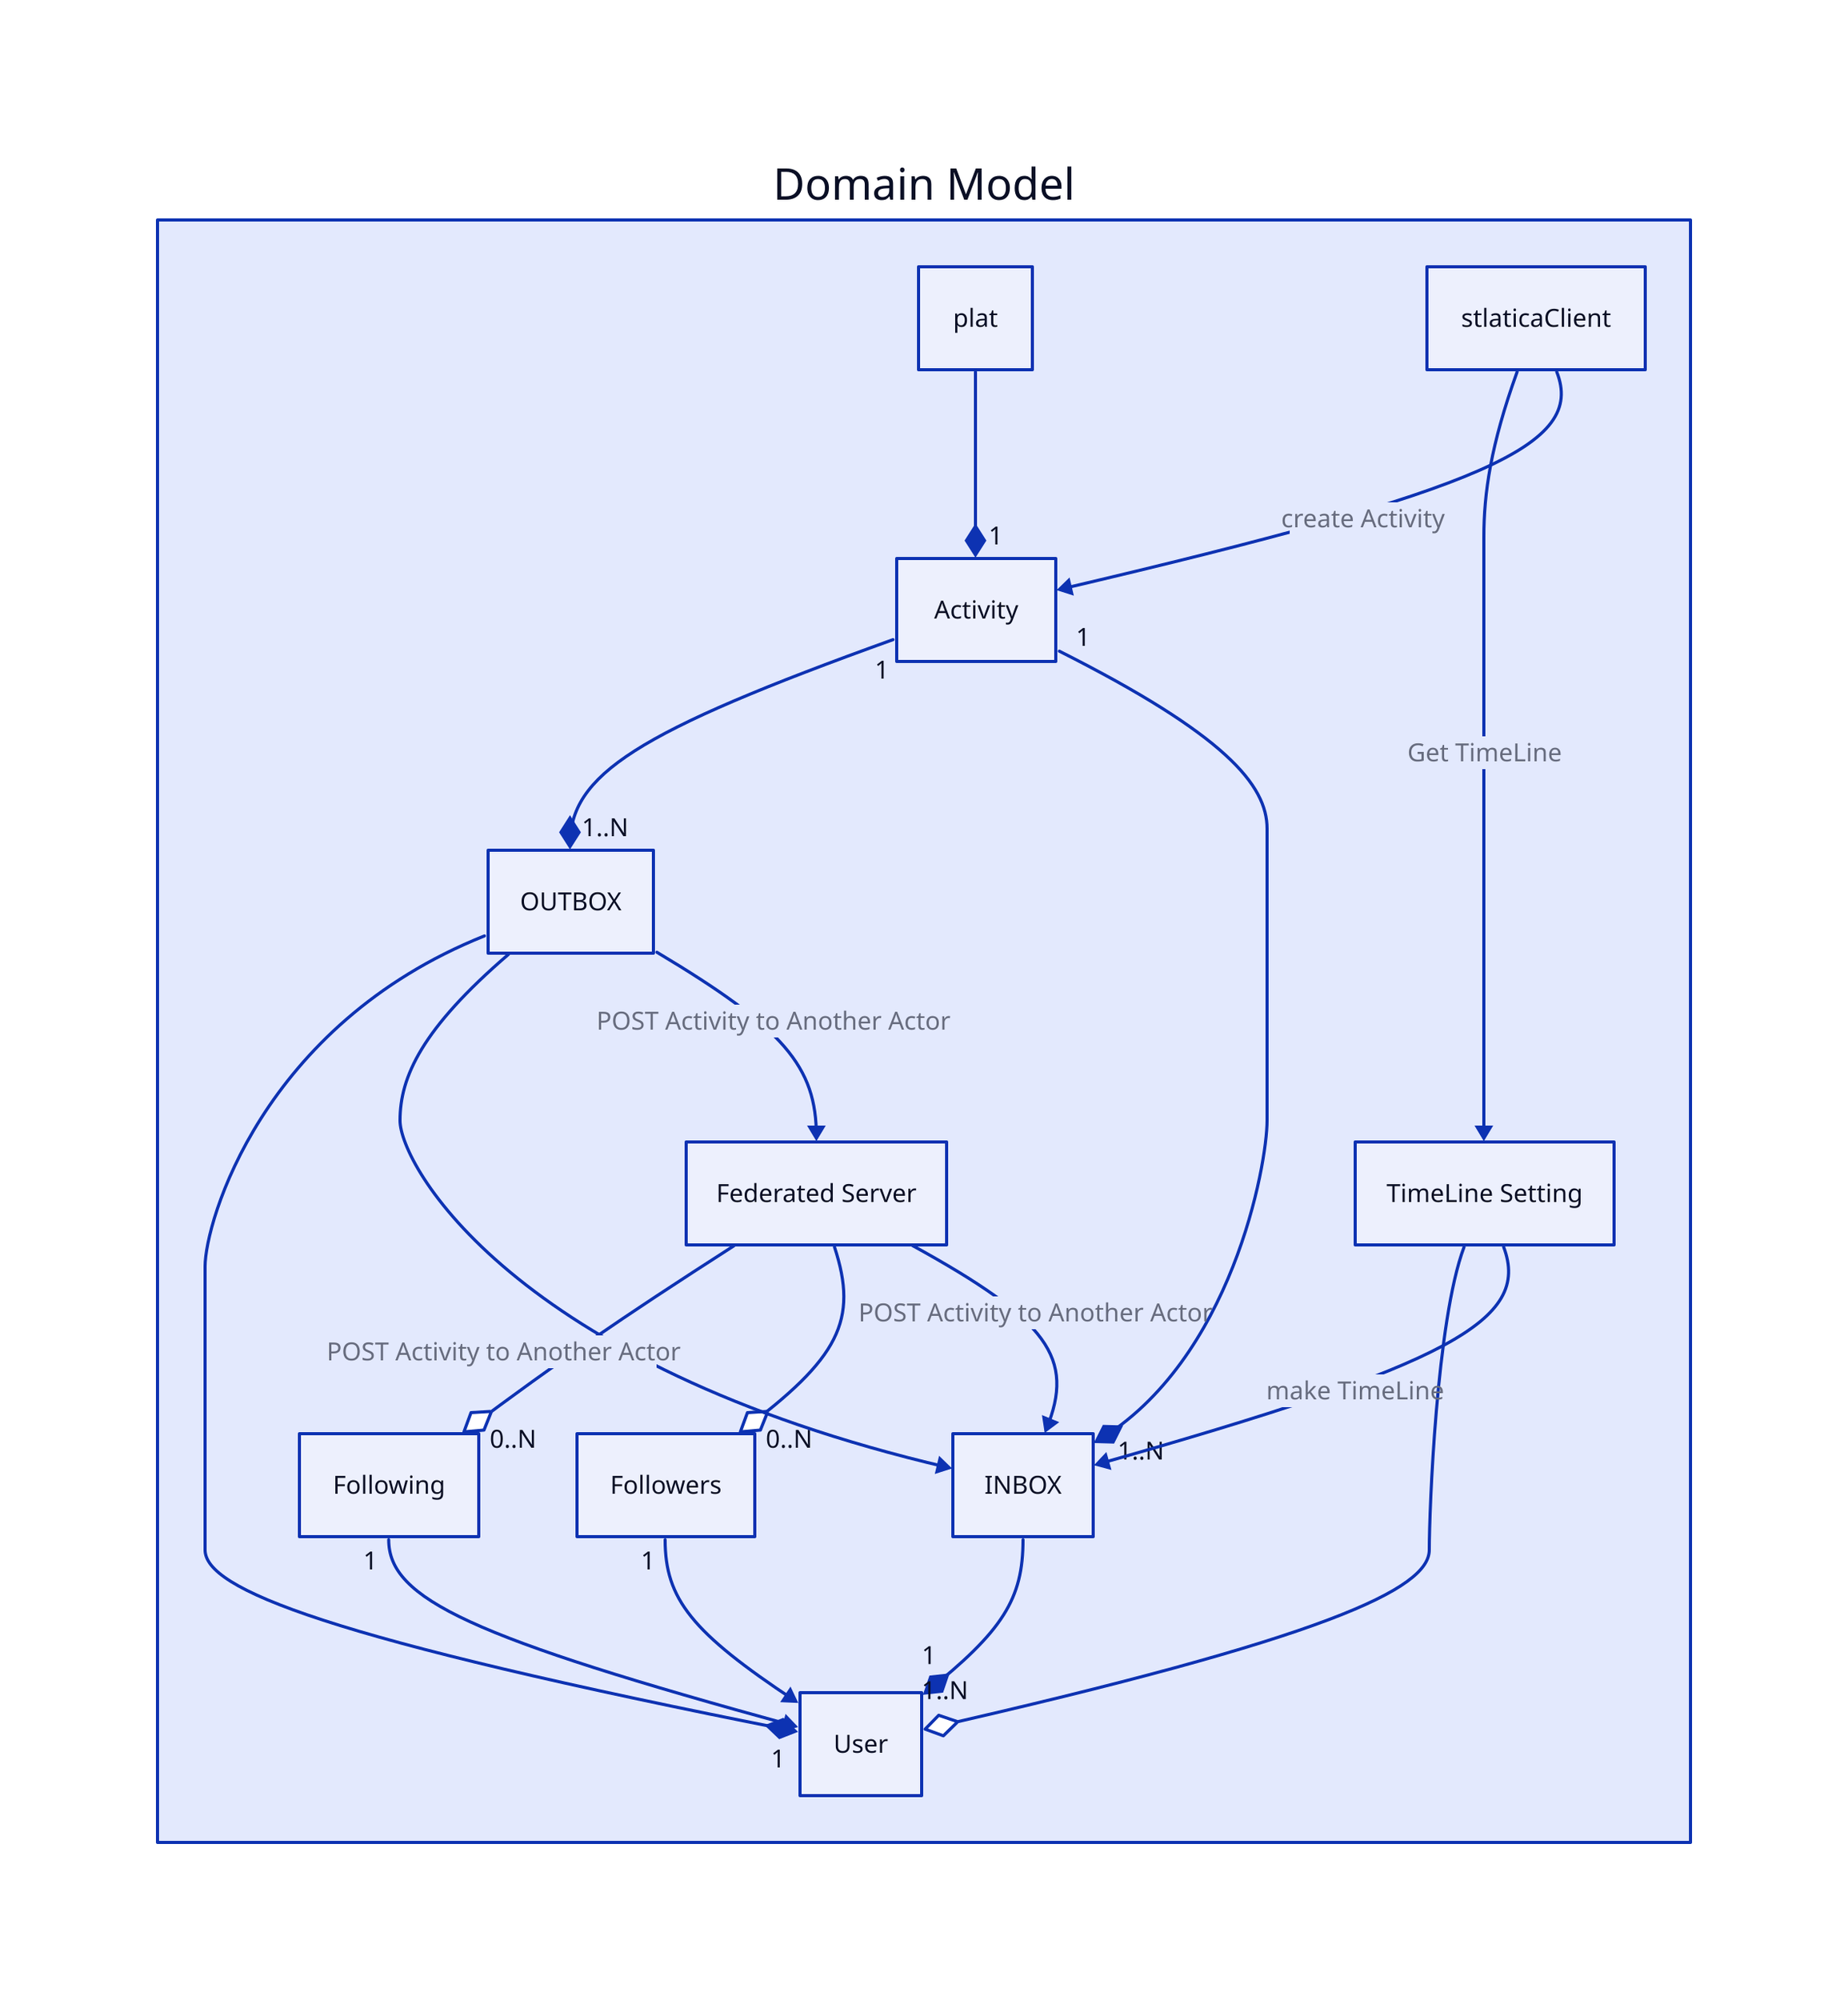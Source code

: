# Build Command
# d2 --theme=300 --dark-theme=200 -l elk --pad 0 ./test.d2

Domain Model: {
  # class User

  # class Activity

  # class OUTBOX
  # class INBOX

  # class Following
  # class Followers
  
  # class TimeLine Setting

  # class Federated Server

  # class plat
  


  User <- OUTBOX: {
    source-arrowhead: 1 {
      shape: diamond
      style.filled: true
    }
  }

  User <- INBOX: {
    source-arrowhead: 1 {
      shape: diamond
      style.filled: true
    }
  }

  User <- Following: {
    target-arrowhead: 1 {
      shape: diamond
      style.filled: true
    }
  }


  User <- TimeLine Setting: {
    source-arrowhead: 1..N {
      shape: diamond
      style.filled: false
    }
  }

  User <- Followers: {
    target-arrowhead: 1 {
      shape: diamond
      style.filled: true
    }
  }

  Federated Server -> Following: {
    target-arrowhead: 0..N {
      shape: diamond
      style.filled: false
    }
  }

  Federated Server -> Followers: {
    target-arrowhead: 0..N {
      shape: diamond
      style.filled: false
    }
  }

  Activity -> OUTBOX: {
    source-arrowhead: 1 {
      shape: diamond
      style.filled: false
    }
    target-arrowhead: 1..N {
      shape: diamond
      style.filled: true
    }
  }

  Activity -> INBOX: {
    source-arrowhead: 1 {
      shape: diamond
      style.filled: false
    }
    target-arrowhead: 1..N {
      shape: diamond
      style.filled: true
    }
  }

  plat -> Activity: {
    target-arrowhead: 1 {
      shape: diamond
      style.filled: true
    }
  }

  OUTBOX -> INBOX: "POST Activity to Another Actor"
  OUTBOX -> Federated Server: "POST Activity to Another Actor"
  Federated Server -> INBOX: "POST Activity to Another Actor"
  TimeLine Setting -> INBOX: "make TimeLine"
  stlaticaClient -> TimeLine Setting: "Get TimeLine"
  stlaticaClient -> Activity: "create Activity"

}